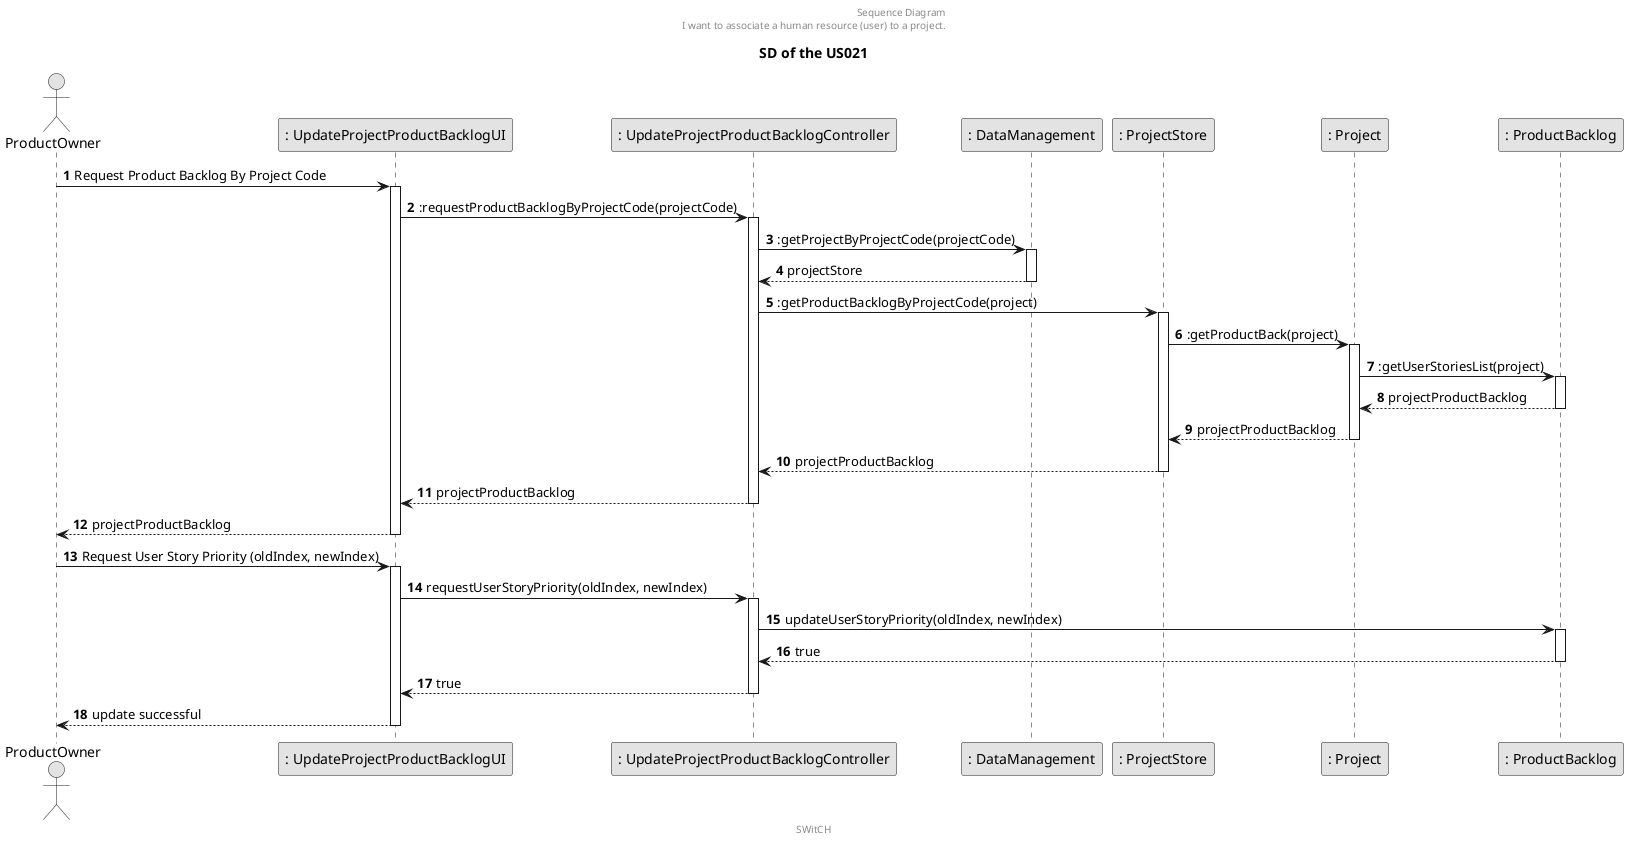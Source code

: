 @startuml
'https://plantuml.com/sequence-diagram


skinparam monochrome true

title SD of the US021
center header
Sequence Diagram
I want to associate a human resource (user) to a project.
endheader
center footer SWitCH

autoactivate on
autonumber

Actor ProductOwner AS ACTOR
Participant ": UpdateProjectProductBacklogUI" AS UI
Participant ": UpdateProjectProductBacklogController" AS CONTROLLER
Participant ": DataManagement" AS DM
Participant ": ProjectStore" AS PS
Participant ": Project" AS P
Participant ": ProductBacklog" AS PB

ACTOR -> UI : Request Product Backlog By Project Code
UI -> CONTROLLER : :requestProductBacklogByProjectCode(projectCode)
CONTROLLER -> DM : :getProjectByProjectCode(projectCode)
CONTROLLER <-- DM : projectStore

CONTROLLER -> PS : :getProductBacklogByProjectCode(project)
PS -> P : :getProductBack(project)
P -> PB : :getUserStoriesList(project)
P <-- PB : projectProductBacklog
PS <-- P : projectProductBacklog
CONTROLLER <-- PS : projectProductBacklog
UI <-- CONTROLLER : projectProductBacklog
ACTOR <-- UI : projectProductBacklog

ACTOR -> UI : Request User Story Priority (oldIndex, newIndex)
UI -> CONTROLLER : requestUserStoryPriority(oldIndex, newIndex)
CONTROLLER -> PB : updateUserStoryPriority(oldIndex, newIndex)
CONTROLLER <-- PB : true
UI <-- CONTROLLER : true
ACTOR <-- UI : update successful

@enduml